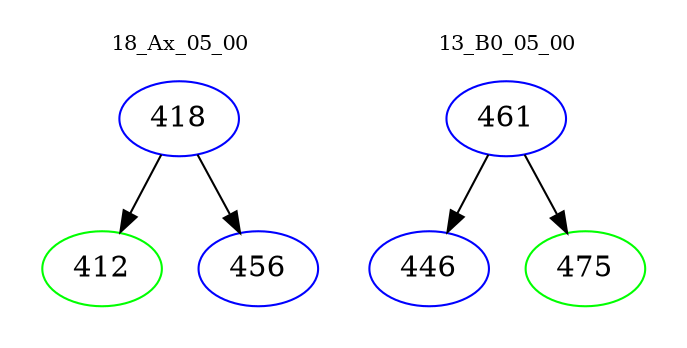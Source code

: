 digraph{
subgraph cluster_0 {
color = white
label = "18_Ax_05_00";
fontsize=10;
T0_418 [label="418", color="blue"]
T0_418 -> T0_412 [color="black"]
T0_412 [label="412", color="green"]
T0_418 -> T0_456 [color="black"]
T0_456 [label="456", color="blue"]
}
subgraph cluster_1 {
color = white
label = "13_B0_05_00";
fontsize=10;
T1_461 [label="461", color="blue"]
T1_461 -> T1_446 [color="black"]
T1_446 [label="446", color="blue"]
T1_461 -> T1_475 [color="black"]
T1_475 [label="475", color="green"]
}
}
